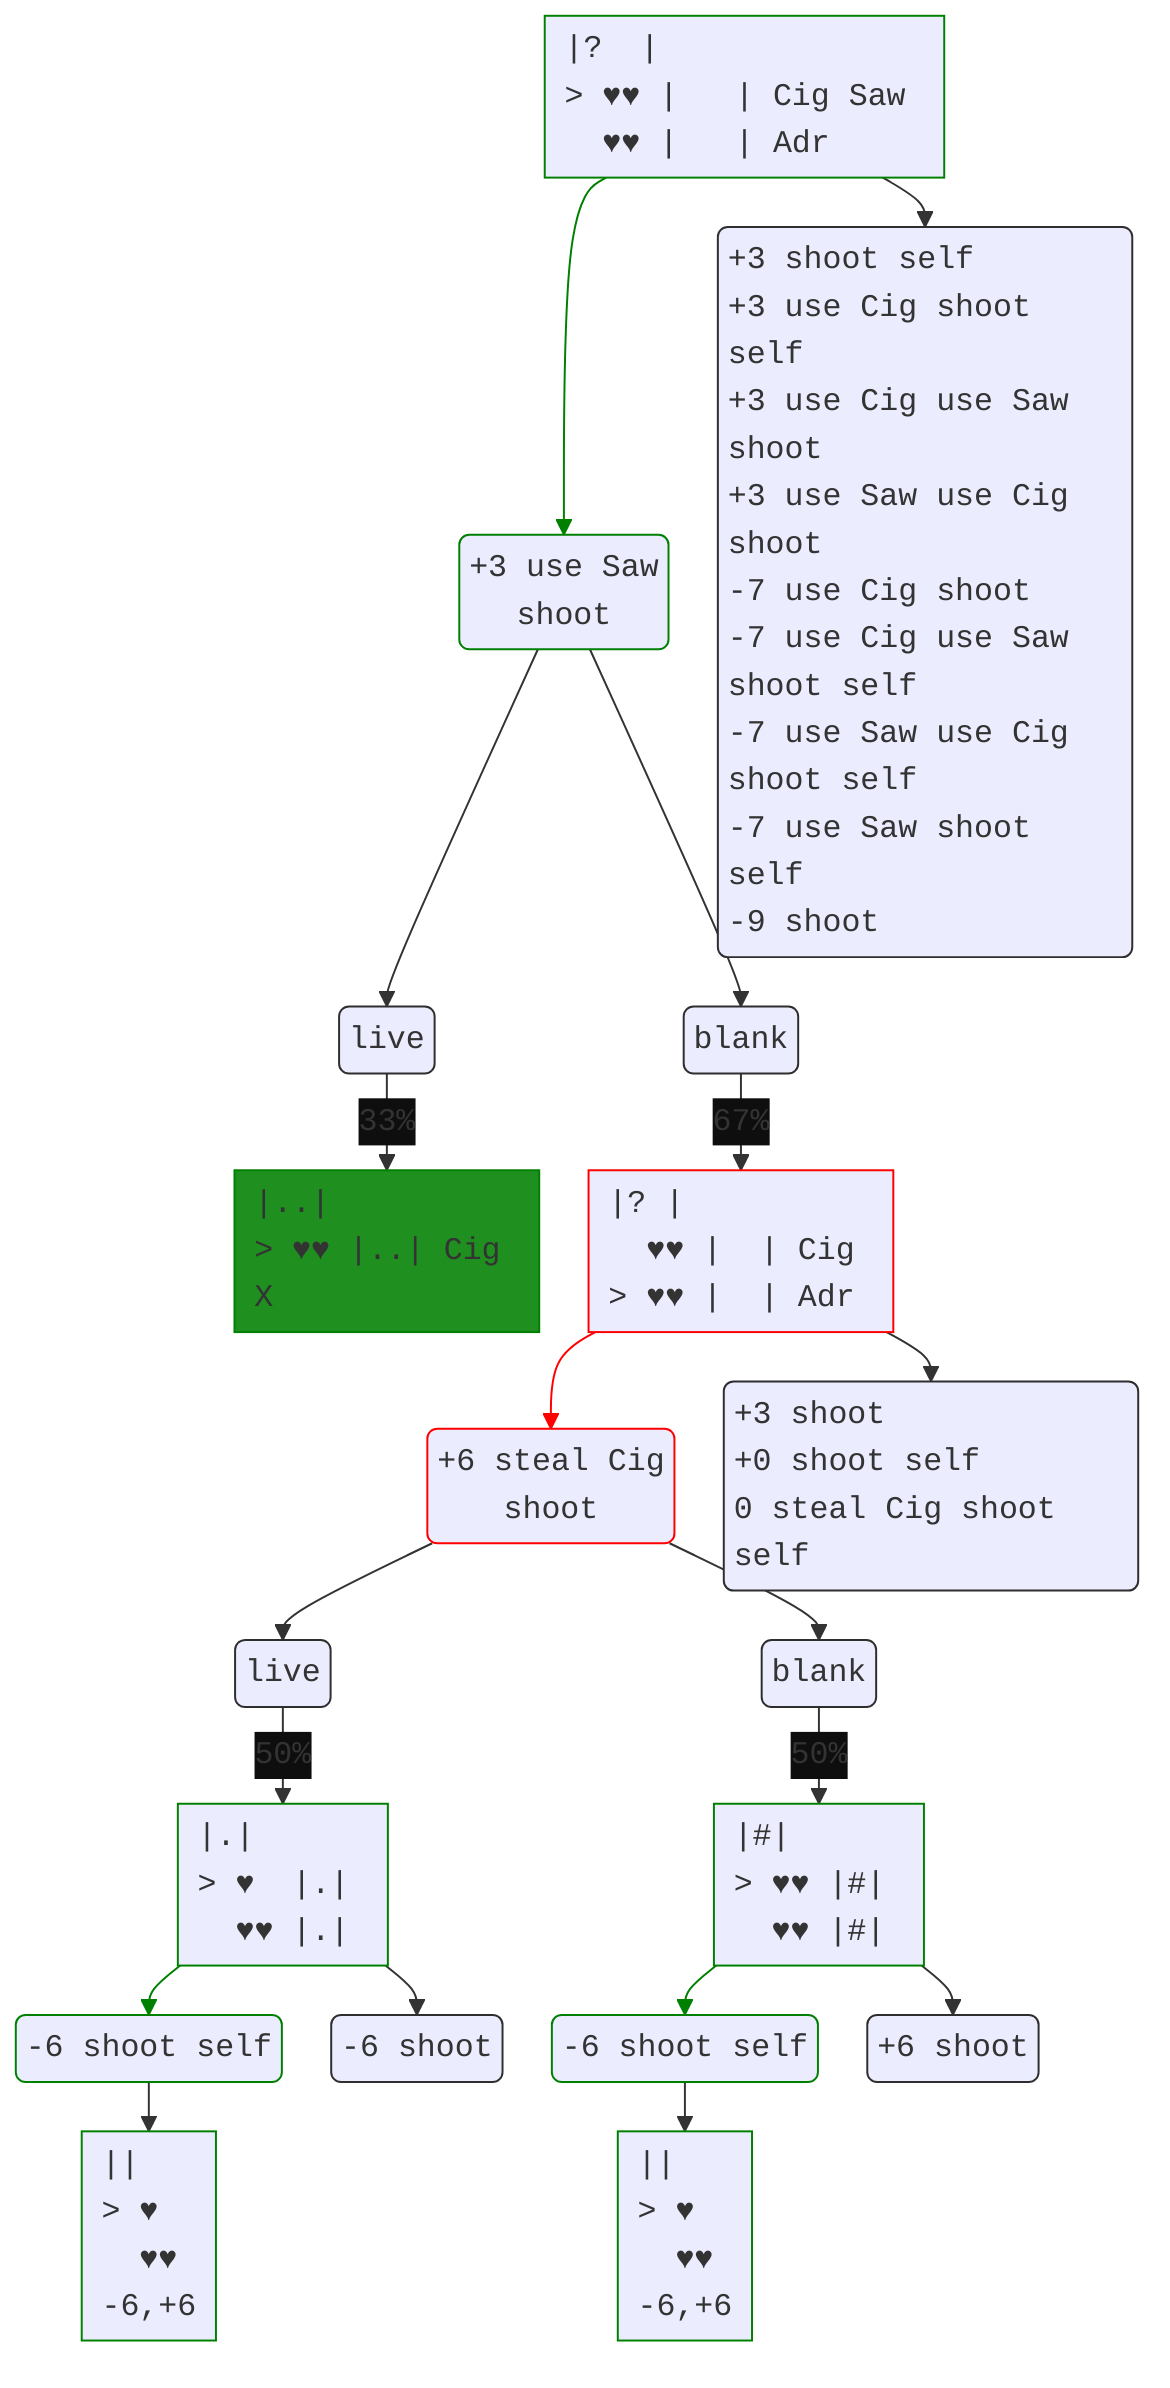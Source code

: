 ---
config:
  themeVariables:
    fontFamily: Monospace
    fontWeight: bold
    edgeLabelBackground: "#0e0e0e"
    # Node border color
    nodeBorder: "#2e2e2e"
  nodeSpacing: 25
  rankSpacing: 25
  flowchart:
    padding: 5
---
graph TD;
  n0["|?&nbsp;&nbsp;|&nbsp;<br>>&nbsp;♥♥&nbsp;|&nbsp;&nbsp;&nbsp;|&nbsp;Cig&nbsp;Saw&nbsp;<br>&nbsp;&nbsp;♥♥&nbsp;|&nbsp;&nbsp;&nbsp;|&nbsp;Adr&nbsp;<br>"]
  style n0 text-align:left,stroke:green;
  d0-7("+3 use Saw<br>shoot")
  n0 --> d0-7
  style d0-7 stroke: green
  linkStyle 0 stroke: green;
  p0-7-0(" live")
  d0-7 --> p0-7-0
  p0-7-0 -->|"33%"| n179
  p0-7-1(" blank")
  d0-7 --> p0-7-1
  p0-7-1 -->|"67%"| n180
  h0("+3 shoot self<br>+3 use Cig shoot self<br>+3 use Cig use Saw shoot<br>+3 use Saw use Cig shoot<br>-7 use Cig shoot<br>-7 use Cig use Saw shoot self<br>-7 use Saw use Cig shoot self<br>-7 use Saw shoot self<br>-9 shoot")
  n0 --> h0
  style h0 text-align:left
  n179["|..|&nbsp;<br>>&nbsp;♥♥&nbsp;|..|&nbsp;Cig&nbsp;<br>X&nbsp;&nbsp;&nbsp;&nbsp;<br>"]
  style n179 text-align:left,stroke:green;
  style n179 fill:#1f9020
  n180["|?&nbsp;|&nbsp;<br>&nbsp;&nbsp;♥♥&nbsp;|&nbsp;&nbsp;|&nbsp;Cig&nbsp;<br>>&nbsp;♥♥&nbsp;|&nbsp;&nbsp;|&nbsp;Adr&nbsp;<br>"]
  style n180 text-align:left,stroke:red;
  d180-0("+6 steal Cig<br>shoot")
  n180 --> d180-0
  style d180-0 stroke: red
  linkStyle 6 stroke: red;
  p180-0-0(" live")
  d180-0 --> p180-0-0
  p180-0-0 -->|"50%"| n181
  p180-0-1(" blank")
  d180-0 --> p180-0-1
  p180-0-1 -->|"50%"| n184
  h180("+3 shoot<br>+0 shoot self<br>0 steal Cig shoot self")
  n180 --> h180
  style h180 text-align:left
  n181["|.|&nbsp;<br>>&nbsp;♥&nbsp;&nbsp;|.|&nbsp;<br>&nbsp;&nbsp;♥♥&nbsp;|.|&nbsp;<br>"]
  style n181 text-align:left,stroke:green;
  d181-0("-6 shoot self")
  n181 --> d181-0
  style d181-0 stroke: green
  linkStyle 12 stroke: green;
  d181-0 --> n182
  h181("-6 shoot")
  n181 --> h181
  style h181 text-align:left
  n182["||&nbsp;<br>>&nbsp;♥&nbsp;&nbsp;<br>&nbsp;&nbsp;♥♥&nbsp;<br>-6,+6"]
  style n182 text-align:left,stroke:green;
  n184["|#|&nbsp;<br>>&nbsp;♥♥&nbsp;|#|&nbsp;<br>&nbsp;&nbsp;♥♥&nbsp;|#|&nbsp;<br>"]
  style n184 text-align:left,stroke:green;
  d184-0("-6 shoot self")
  n184 --> d184-0
  style d184-0 stroke: green
  linkStyle 15 stroke: green;
  d184-0 --> n185
  h184("+6 shoot")
  n184 --> h184
  style h184 text-align:left
  n185["||&nbsp;<br>>&nbsp;♥&nbsp;&nbsp;<br>&nbsp;&nbsp;♥♥&nbsp;<br>-6,+6"]
  style n185 text-align:left,stroke:green;